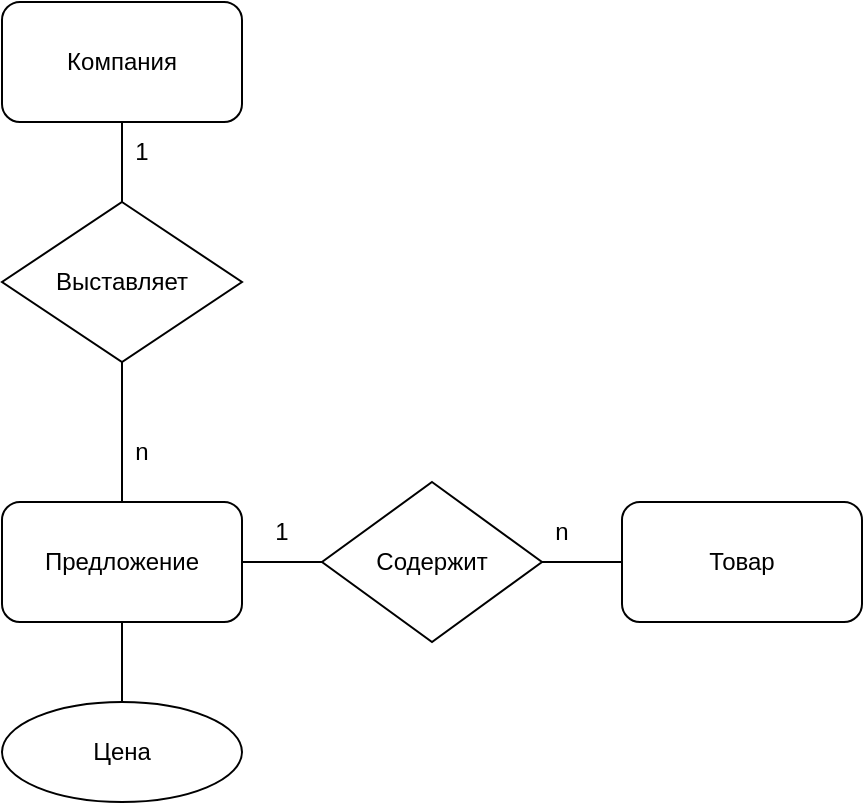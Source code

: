 <mxfile version="22.0.8" type="github">
  <diagram name="Страница — 1" id="UUHX7JxRskMSuQOFCscj">
    <mxGraphModel dx="759" dy="450" grid="1" gridSize="10" guides="1" tooltips="1" connect="1" arrows="1" fold="1" page="1" pageScale="1" pageWidth="827" pageHeight="1169" math="0" shadow="0">
      <root>
        <mxCell id="0" />
        <mxCell id="1" parent="0" />
        <mxCell id="3q322_CQMZ6XICB3UxB8-2" value="" style="rounded=1;whiteSpace=wrap;html=1;" vertex="1" parent="1">
          <mxGeometry x="30" y="30" width="120" height="60" as="geometry" />
        </mxCell>
        <mxCell id="3q322_CQMZ6XICB3UxB8-3" value="" style="rhombus;whiteSpace=wrap;html=1;" vertex="1" parent="1">
          <mxGeometry x="30" y="130" width="120" height="80" as="geometry" />
        </mxCell>
        <mxCell id="3q322_CQMZ6XICB3UxB8-4" value="Предложение" style="rounded=1;whiteSpace=wrap;html=1;" vertex="1" parent="1">
          <mxGeometry x="30" y="280" width="120" height="60" as="geometry" />
        </mxCell>
        <mxCell id="3q322_CQMZ6XICB3UxB8-5" value="Товар" style="rounded=1;whiteSpace=wrap;html=1;" vertex="1" parent="1">
          <mxGeometry x="340" y="280" width="120" height="60" as="geometry" />
        </mxCell>
        <mxCell id="3q322_CQMZ6XICB3UxB8-6" value="Содержит" style="rhombus;whiteSpace=wrap;html=1;" vertex="1" parent="1">
          <mxGeometry x="190" y="270" width="110" height="80" as="geometry" />
        </mxCell>
        <mxCell id="3q322_CQMZ6XICB3UxB8-8" value="" style="ellipse;whiteSpace=wrap;html=1;" vertex="1" parent="1">
          <mxGeometry x="30" y="380" width="120" height="50" as="geometry" />
        </mxCell>
        <mxCell id="3q322_CQMZ6XICB3UxB8-11" value="" style="endArrow=none;html=1;rounded=0;entryX=0.5;entryY=1;entryDx=0;entryDy=0;exitX=0.5;exitY=0;exitDx=0;exitDy=0;" edge="1" parent="1" source="3q322_CQMZ6XICB3UxB8-3" target="3q322_CQMZ6XICB3UxB8-2">
          <mxGeometry width="50" height="50" relative="1" as="geometry">
            <mxPoint x="190" y="180" as="sourcePoint" />
            <mxPoint x="240" y="130" as="targetPoint" />
          </mxGeometry>
        </mxCell>
        <mxCell id="3q322_CQMZ6XICB3UxB8-12" value="" style="endArrow=none;html=1;rounded=0;entryX=0.5;entryY=1;entryDx=0;entryDy=0;" edge="1" parent="1" source="3q322_CQMZ6XICB3UxB8-4" target="3q322_CQMZ6XICB3UxB8-3">
          <mxGeometry width="50" height="50" relative="1" as="geometry">
            <mxPoint x="70" y="260" as="sourcePoint" />
            <mxPoint x="120" y="210" as="targetPoint" />
          </mxGeometry>
        </mxCell>
        <mxCell id="3q322_CQMZ6XICB3UxB8-13" value="" style="endArrow=none;html=1;rounded=0;entryX=0;entryY=0.5;entryDx=0;entryDy=0;exitX=1;exitY=0.5;exitDx=0;exitDy=0;" edge="1" parent="1" source="3q322_CQMZ6XICB3UxB8-4" target="3q322_CQMZ6XICB3UxB8-6">
          <mxGeometry width="50" height="50" relative="1" as="geometry">
            <mxPoint x="70" y="260" as="sourcePoint" />
            <mxPoint x="120" y="210" as="targetPoint" />
          </mxGeometry>
        </mxCell>
        <mxCell id="3q322_CQMZ6XICB3UxB8-14" value="" style="endArrow=none;html=1;rounded=0;entryX=0;entryY=0.5;entryDx=0;entryDy=0;exitX=1;exitY=0.5;exitDx=0;exitDy=0;" edge="1" parent="1" source="3q322_CQMZ6XICB3UxB8-6" target="3q322_CQMZ6XICB3UxB8-5">
          <mxGeometry width="50" height="50" relative="1" as="geometry">
            <mxPoint x="70" y="260" as="sourcePoint" />
            <mxPoint x="120" y="210" as="targetPoint" />
          </mxGeometry>
        </mxCell>
        <mxCell id="3q322_CQMZ6XICB3UxB8-15" value="" style="endArrow=none;html=1;rounded=0;entryX=0.5;entryY=1;entryDx=0;entryDy=0;exitX=0.5;exitY=0;exitDx=0;exitDy=0;" edge="1" parent="1" source="3q322_CQMZ6XICB3UxB8-8" target="3q322_CQMZ6XICB3UxB8-4">
          <mxGeometry width="50" height="50" relative="1" as="geometry">
            <mxPoint x="70" y="260" as="sourcePoint" />
            <mxPoint x="120" y="210" as="targetPoint" />
          </mxGeometry>
        </mxCell>
        <mxCell id="3q322_CQMZ6XICB3UxB8-16" value="Компания" style="text;html=1;strokeColor=none;fillColor=none;align=center;verticalAlign=middle;whiteSpace=wrap;rounded=0;" vertex="1" parent="1">
          <mxGeometry x="60" y="45" width="60" height="30" as="geometry" />
        </mxCell>
        <mxCell id="3q322_CQMZ6XICB3UxB8-17" value="Выставляет" style="text;html=1;strokeColor=none;fillColor=none;align=center;verticalAlign=middle;whiteSpace=wrap;rounded=0;" vertex="1" parent="1">
          <mxGeometry x="60" y="155" width="60" height="30" as="geometry" />
        </mxCell>
        <mxCell id="3q322_CQMZ6XICB3UxB8-18" value="1" style="text;html=1;strokeColor=none;fillColor=none;align=center;verticalAlign=middle;whiteSpace=wrap;rounded=0;" vertex="1" parent="1">
          <mxGeometry x="70" y="90" width="60" height="30" as="geometry" />
        </mxCell>
        <mxCell id="3q322_CQMZ6XICB3UxB8-19" value="n" style="text;html=1;strokeColor=none;fillColor=none;align=center;verticalAlign=middle;whiteSpace=wrap;rounded=0;" vertex="1" parent="1">
          <mxGeometry x="70" y="240" width="60" height="30" as="geometry" />
        </mxCell>
        <mxCell id="3q322_CQMZ6XICB3UxB8-20" value="Цена" style="text;html=1;strokeColor=none;fillColor=none;align=center;verticalAlign=middle;whiteSpace=wrap;rounded=0;" vertex="1" parent="1">
          <mxGeometry x="60" y="390" width="60" height="30" as="geometry" />
        </mxCell>
        <mxCell id="3q322_CQMZ6XICB3UxB8-21" value="1" style="text;html=1;strokeColor=none;fillColor=none;align=center;verticalAlign=middle;whiteSpace=wrap;rounded=0;" vertex="1" parent="1">
          <mxGeometry x="140" y="280" width="60" height="30" as="geometry" />
        </mxCell>
        <mxCell id="3q322_CQMZ6XICB3UxB8-22" value="n" style="text;html=1;strokeColor=none;fillColor=none;align=center;verticalAlign=middle;whiteSpace=wrap;rounded=0;" vertex="1" parent="1">
          <mxGeometry x="280" y="280" width="60" height="30" as="geometry" />
        </mxCell>
      </root>
    </mxGraphModel>
  </diagram>
</mxfile>
